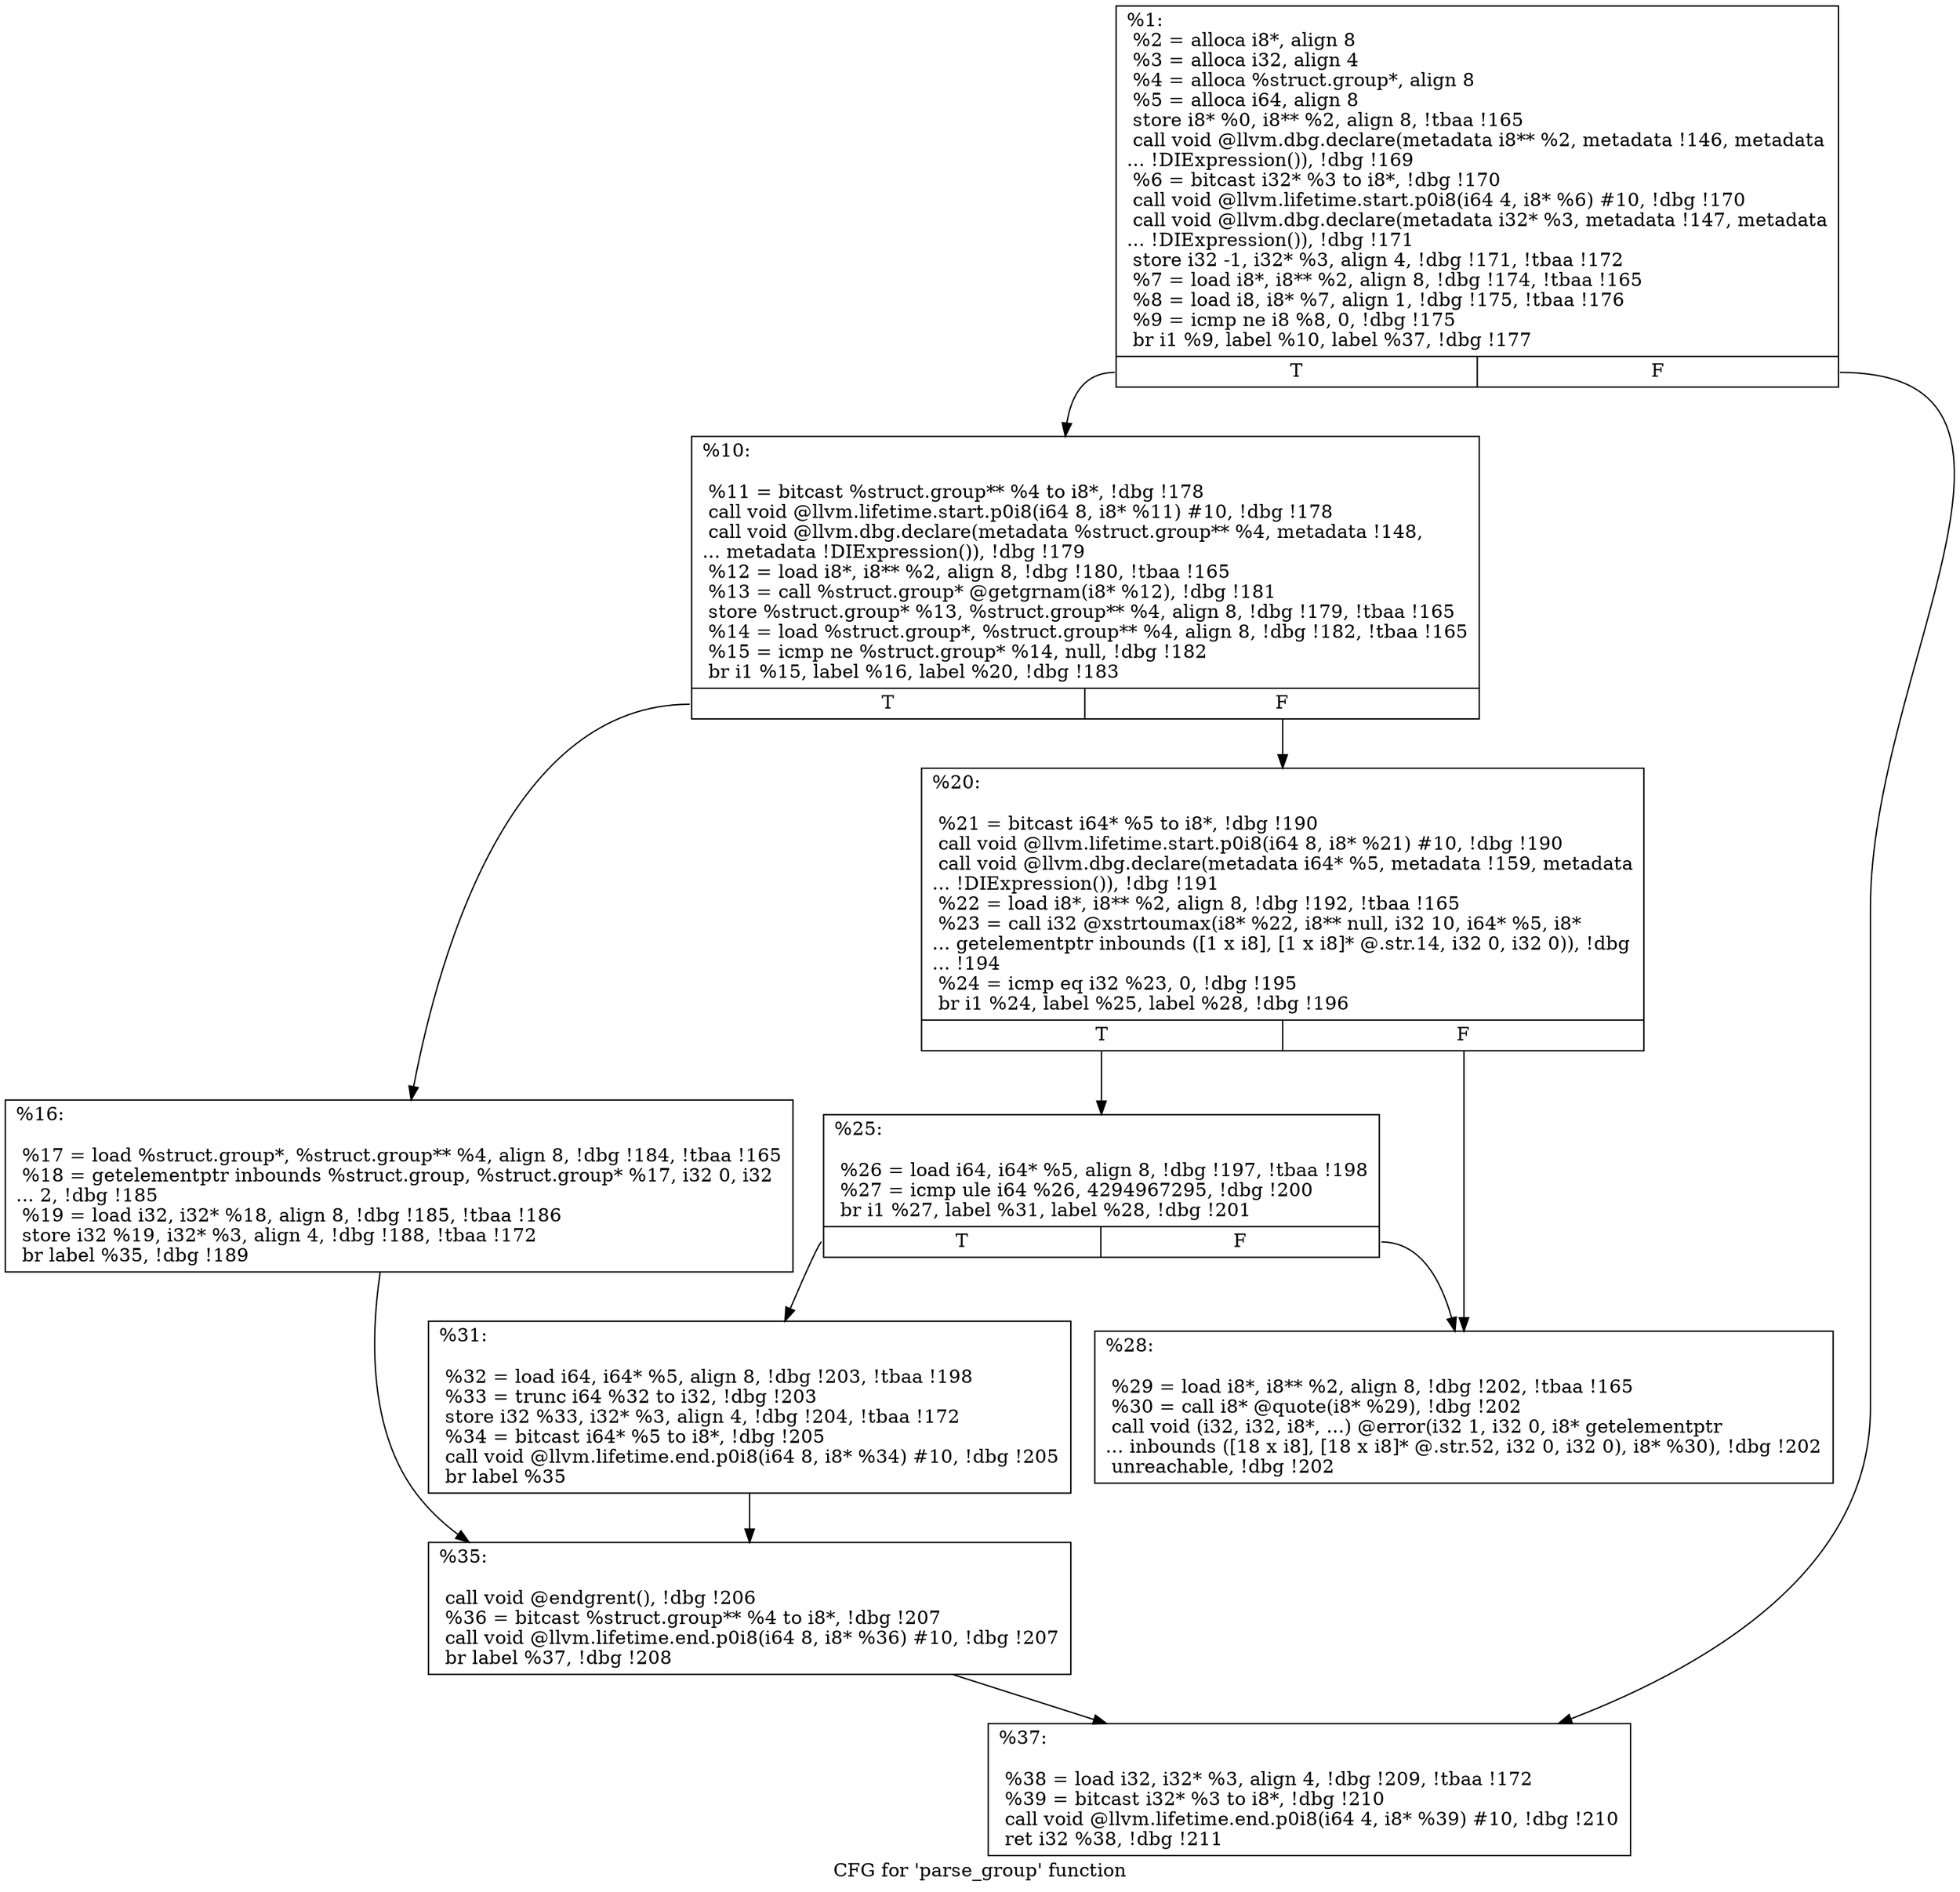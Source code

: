 digraph "CFG for 'parse_group' function" {
	label="CFG for 'parse_group' function";

	Node0x21b6380 [shape=record,label="{%1:\l  %2 = alloca i8*, align 8\l  %3 = alloca i32, align 4\l  %4 = alloca %struct.group*, align 8\l  %5 = alloca i64, align 8\l  store i8* %0, i8** %2, align 8, !tbaa !165\l  call void @llvm.dbg.declare(metadata i8** %2, metadata !146, metadata\l... !DIExpression()), !dbg !169\l  %6 = bitcast i32* %3 to i8*, !dbg !170\l  call void @llvm.lifetime.start.p0i8(i64 4, i8* %6) #10, !dbg !170\l  call void @llvm.dbg.declare(metadata i32* %3, metadata !147, metadata\l... !DIExpression()), !dbg !171\l  store i32 -1, i32* %3, align 4, !dbg !171, !tbaa !172\l  %7 = load i8*, i8** %2, align 8, !dbg !174, !tbaa !165\l  %8 = load i8, i8* %7, align 1, !dbg !175, !tbaa !176\l  %9 = icmp ne i8 %8, 0, !dbg !175\l  br i1 %9, label %10, label %37, !dbg !177\l|{<s0>T|<s1>F}}"];
	Node0x21b6380:s0 -> Node0x21b63d0;
	Node0x21b6380:s1 -> Node0x21b6600;
	Node0x21b63d0 [shape=record,label="{%10:\l\l  %11 = bitcast %struct.group** %4 to i8*, !dbg !178\l  call void @llvm.lifetime.start.p0i8(i64 8, i8* %11) #10, !dbg !178\l  call void @llvm.dbg.declare(metadata %struct.group** %4, metadata !148,\l... metadata !DIExpression()), !dbg !179\l  %12 = load i8*, i8** %2, align 8, !dbg !180, !tbaa !165\l  %13 = call %struct.group* @getgrnam(i8* %12), !dbg !181\l  store %struct.group* %13, %struct.group** %4, align 8, !dbg !179, !tbaa !165\l  %14 = load %struct.group*, %struct.group** %4, align 8, !dbg !182, !tbaa !165\l  %15 = icmp ne %struct.group* %14, null, !dbg !182\l  br i1 %15, label %16, label %20, !dbg !183\l|{<s0>T|<s1>F}}"];
	Node0x21b63d0:s0 -> Node0x21b6420;
	Node0x21b63d0:s1 -> Node0x21b6470;
	Node0x21b6420 [shape=record,label="{%16:\l\l  %17 = load %struct.group*, %struct.group** %4, align 8, !dbg !184, !tbaa !165\l  %18 = getelementptr inbounds %struct.group, %struct.group* %17, i32 0, i32\l... 2, !dbg !185\l  %19 = load i32, i32* %18, align 8, !dbg !185, !tbaa !186\l  store i32 %19, i32* %3, align 4, !dbg !188, !tbaa !172\l  br label %35, !dbg !189\l}"];
	Node0x21b6420 -> Node0x21b65b0;
	Node0x21b6470 [shape=record,label="{%20:\l\l  %21 = bitcast i64* %5 to i8*, !dbg !190\l  call void @llvm.lifetime.start.p0i8(i64 8, i8* %21) #10, !dbg !190\l  call void @llvm.dbg.declare(metadata i64* %5, metadata !159, metadata\l... !DIExpression()), !dbg !191\l  %22 = load i8*, i8** %2, align 8, !dbg !192, !tbaa !165\l  %23 = call i32 @xstrtoumax(i8* %22, i8** null, i32 10, i64* %5, i8*\l... getelementptr inbounds ([1 x i8], [1 x i8]* @.str.14, i32 0, i32 0)), !dbg\l... !194\l  %24 = icmp eq i32 %23, 0, !dbg !195\l  br i1 %24, label %25, label %28, !dbg !196\l|{<s0>T|<s1>F}}"];
	Node0x21b6470:s0 -> Node0x21b64c0;
	Node0x21b6470:s1 -> Node0x21b6510;
	Node0x21b64c0 [shape=record,label="{%25:\l\l  %26 = load i64, i64* %5, align 8, !dbg !197, !tbaa !198\l  %27 = icmp ule i64 %26, 4294967295, !dbg !200\l  br i1 %27, label %31, label %28, !dbg !201\l|{<s0>T|<s1>F}}"];
	Node0x21b64c0:s0 -> Node0x21b6560;
	Node0x21b64c0:s1 -> Node0x21b6510;
	Node0x21b6510 [shape=record,label="{%28:\l\l  %29 = load i8*, i8** %2, align 8, !dbg !202, !tbaa !165\l  %30 = call i8* @quote(i8* %29), !dbg !202\l  call void (i32, i32, i8*, ...) @error(i32 1, i32 0, i8* getelementptr\l... inbounds ([18 x i8], [18 x i8]* @.str.52, i32 0, i32 0), i8* %30), !dbg !202\l  unreachable, !dbg !202\l}"];
	Node0x21b6560 [shape=record,label="{%31:\l\l  %32 = load i64, i64* %5, align 8, !dbg !203, !tbaa !198\l  %33 = trunc i64 %32 to i32, !dbg !203\l  store i32 %33, i32* %3, align 4, !dbg !204, !tbaa !172\l  %34 = bitcast i64* %5 to i8*, !dbg !205\l  call void @llvm.lifetime.end.p0i8(i64 8, i8* %34) #10, !dbg !205\l  br label %35\l}"];
	Node0x21b6560 -> Node0x21b65b0;
	Node0x21b65b0 [shape=record,label="{%35:\l\l  call void @endgrent(), !dbg !206\l  %36 = bitcast %struct.group** %4 to i8*, !dbg !207\l  call void @llvm.lifetime.end.p0i8(i64 8, i8* %36) #10, !dbg !207\l  br label %37, !dbg !208\l}"];
	Node0x21b65b0 -> Node0x21b6600;
	Node0x21b6600 [shape=record,label="{%37:\l\l  %38 = load i32, i32* %3, align 4, !dbg !209, !tbaa !172\l  %39 = bitcast i32* %3 to i8*, !dbg !210\l  call void @llvm.lifetime.end.p0i8(i64 4, i8* %39) #10, !dbg !210\l  ret i32 %38, !dbg !211\l}"];
}
